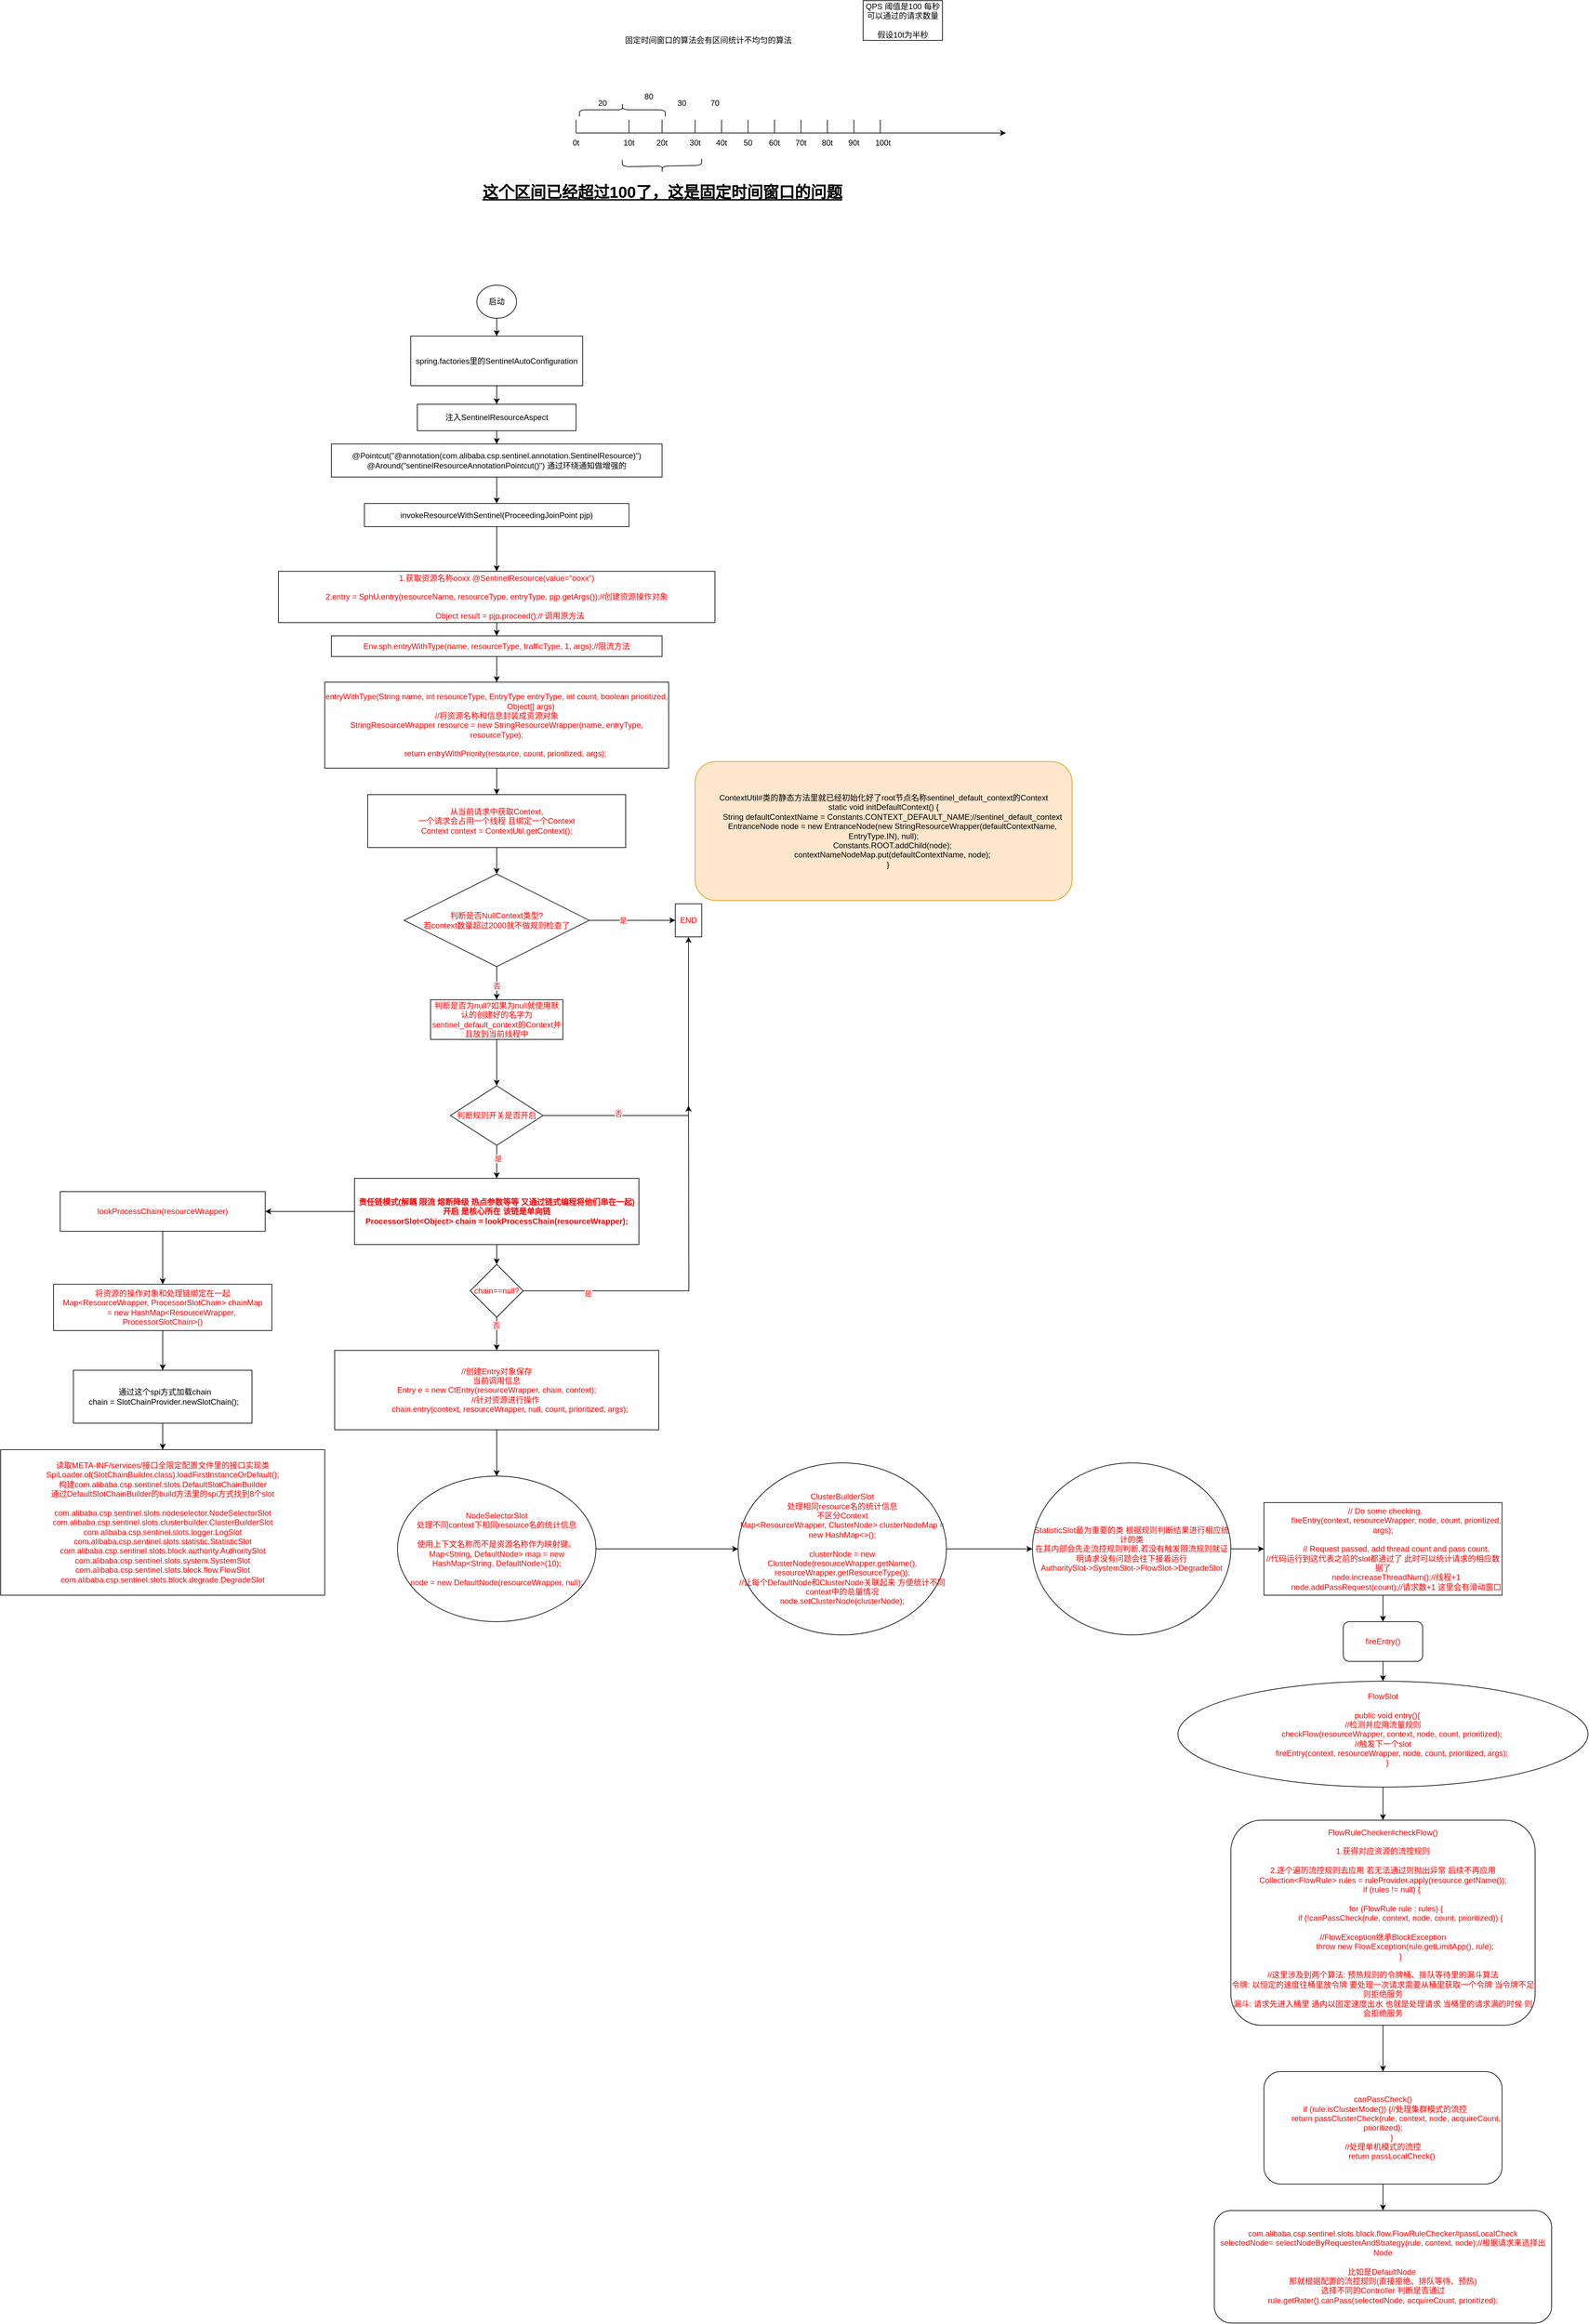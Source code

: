<mxfile version="20.8.10" type="github">
  <diagram name="第 1 页" id="XqW-wUcpLsz2FuGxT0Mv">
    <mxGraphModel dx="3246" dy="915" grid="1" gridSize="10" guides="1" tooltips="1" connect="1" arrows="1" fold="1" page="1" pageScale="1" pageWidth="827" pageHeight="1169" math="0" shadow="0">
      <root>
        <mxCell id="0" />
        <mxCell id="1" parent="0" />
        <mxCell id="M81DNkB3qxJkV-e7loRs-1" value="固定时间窗口的算法会有区间统计不均匀的算法" style="text;html=1;strokeColor=none;fillColor=none;align=center;verticalAlign=middle;whiteSpace=wrap;rounded=0;" parent="1" vertex="1">
          <mxGeometry x="40" y="50" width="280" height="100" as="geometry" />
        </mxCell>
        <mxCell id="M81DNkB3qxJkV-e7loRs-4" value="" style="endArrow=classic;html=1;rounded=0;" parent="1" edge="1">
          <mxGeometry width="50" height="50" relative="1" as="geometry">
            <mxPoint x="-20" y="240" as="sourcePoint" />
            <mxPoint x="630" y="240" as="targetPoint" />
          </mxGeometry>
        </mxCell>
        <mxCell id="M81DNkB3qxJkV-e7loRs-5" value="" style="endArrow=none;html=1;rounded=0;" parent="1" edge="1">
          <mxGeometry width="50" height="50" relative="1" as="geometry">
            <mxPoint x="60" y="240" as="sourcePoint" />
            <mxPoint x="60" y="220" as="targetPoint" />
          </mxGeometry>
        </mxCell>
        <mxCell id="M81DNkB3qxJkV-e7loRs-6" value="" style="endArrow=none;html=1;rounded=0;" parent="1" edge="1">
          <mxGeometry width="50" height="50" relative="1" as="geometry">
            <mxPoint x="110" y="240" as="sourcePoint" />
            <mxPoint x="110" y="220" as="targetPoint" />
          </mxGeometry>
        </mxCell>
        <mxCell id="M81DNkB3qxJkV-e7loRs-7" value="" style="endArrow=none;html=1;rounded=0;" parent="1" edge="1">
          <mxGeometry width="50" height="50" relative="1" as="geometry">
            <mxPoint x="160" y="220" as="sourcePoint" />
            <mxPoint x="160" y="240" as="targetPoint" />
          </mxGeometry>
        </mxCell>
        <mxCell id="M81DNkB3qxJkV-e7loRs-8" value="" style="endArrow=none;html=1;rounded=0;" parent="1" edge="1">
          <mxGeometry width="50" height="50" relative="1" as="geometry">
            <mxPoint x="200" y="220" as="sourcePoint" />
            <mxPoint x="200" y="240" as="targetPoint" />
            <Array as="points">
              <mxPoint x="200" y="220" />
            </Array>
          </mxGeometry>
        </mxCell>
        <mxCell id="M81DNkB3qxJkV-e7loRs-9" value="" style="endArrow=none;html=1;rounded=0;" parent="1" edge="1">
          <mxGeometry width="50" height="50" relative="1" as="geometry">
            <mxPoint x="240" y="220" as="sourcePoint" />
            <mxPoint x="240" y="240" as="targetPoint" />
          </mxGeometry>
        </mxCell>
        <mxCell id="M81DNkB3qxJkV-e7loRs-10" value="" style="endArrow=none;html=1;rounded=0;" parent="1" edge="1">
          <mxGeometry width="50" height="50" relative="1" as="geometry">
            <mxPoint x="280" y="240" as="sourcePoint" />
            <mxPoint x="280" y="220" as="targetPoint" />
          </mxGeometry>
        </mxCell>
        <mxCell id="M81DNkB3qxJkV-e7loRs-11" value="" style="endArrow=none;html=1;rounded=0;" parent="1" edge="1">
          <mxGeometry width="50" height="50" relative="1" as="geometry">
            <mxPoint x="320" y="240" as="sourcePoint" />
            <mxPoint x="320" y="220" as="targetPoint" />
          </mxGeometry>
        </mxCell>
        <mxCell id="M81DNkB3qxJkV-e7loRs-12" value="" style="shape=curlyBracket;whiteSpace=wrap;html=1;rounded=1;labelPosition=left;verticalLabelPosition=middle;align=right;verticalAlign=middle;rotation=90;size=0.5;" parent="1" vertex="1">
          <mxGeometry x="40" y="140" width="20" height="130" as="geometry" />
        </mxCell>
        <mxCell id="M81DNkB3qxJkV-e7loRs-13" value="10t" style="text;html=1;strokeColor=none;fillColor=none;align=center;verticalAlign=middle;whiteSpace=wrap;rounded=0;" parent="1" vertex="1">
          <mxGeometry x="30" y="240" width="60" height="30" as="geometry" />
        </mxCell>
        <mxCell id="M81DNkB3qxJkV-e7loRs-14" value="20t" style="text;html=1;strokeColor=none;fillColor=none;align=center;verticalAlign=middle;whiteSpace=wrap;rounded=0;" parent="1" vertex="1">
          <mxGeometry x="80" y="240" width="60" height="30" as="geometry" />
        </mxCell>
        <mxCell id="M81DNkB3qxJkV-e7loRs-15" value="30t" style="text;html=1;strokeColor=none;fillColor=none;align=center;verticalAlign=middle;whiteSpace=wrap;rounded=0;" parent="1" vertex="1">
          <mxGeometry x="130" y="240" width="60" height="30" as="geometry" />
        </mxCell>
        <mxCell id="M81DNkB3qxJkV-e7loRs-16" value="40t" style="text;html=1;strokeColor=none;fillColor=none;align=center;verticalAlign=middle;whiteSpace=wrap;rounded=0;" parent="1" vertex="1">
          <mxGeometry x="170" y="240" width="60" height="30" as="geometry" />
        </mxCell>
        <mxCell id="M81DNkB3qxJkV-e7loRs-17" value="50" style="text;html=1;strokeColor=none;fillColor=none;align=center;verticalAlign=middle;whiteSpace=wrap;rounded=0;" parent="1" vertex="1">
          <mxGeometry x="210" y="240" width="60" height="30" as="geometry" />
        </mxCell>
        <mxCell id="M81DNkB3qxJkV-e7loRs-18" value="60t" style="text;html=1;strokeColor=none;fillColor=none;align=center;verticalAlign=middle;whiteSpace=wrap;rounded=0;" parent="1" vertex="1">
          <mxGeometry x="250" y="240" width="60" height="30" as="geometry" />
        </mxCell>
        <mxCell id="M81DNkB3qxJkV-e7loRs-19" value="70t" style="text;html=1;strokeColor=none;fillColor=none;align=center;verticalAlign=middle;whiteSpace=wrap;rounded=0;" parent="1" vertex="1">
          <mxGeometry x="290" y="240" width="60" height="30" as="geometry" />
        </mxCell>
        <mxCell id="M81DNkB3qxJkV-e7loRs-20" value="" style="endArrow=none;html=1;rounded=0;" parent="1" edge="1">
          <mxGeometry width="50" height="50" relative="1" as="geometry">
            <mxPoint x="360" y="240" as="sourcePoint" />
            <mxPoint x="360" y="220" as="targetPoint" />
          </mxGeometry>
        </mxCell>
        <mxCell id="M81DNkB3qxJkV-e7loRs-21" value="" style="endArrow=none;html=1;rounded=0;" parent="1" edge="1">
          <mxGeometry width="50" height="50" relative="1" as="geometry">
            <mxPoint x="400" y="240" as="sourcePoint" />
            <mxPoint x="400" y="220" as="targetPoint" />
          </mxGeometry>
        </mxCell>
        <mxCell id="M81DNkB3qxJkV-e7loRs-22" value="" style="endArrow=none;html=1;rounded=0;" parent="1" edge="1">
          <mxGeometry width="50" height="50" relative="1" as="geometry">
            <mxPoint x="440" y="240" as="sourcePoint" />
            <mxPoint x="440" y="220" as="targetPoint" />
          </mxGeometry>
        </mxCell>
        <mxCell id="M81DNkB3qxJkV-e7loRs-23" value="QPS 阈值是100 每秒可以通过的请求数量&lt;br&gt;&lt;br&gt;假设10t为半秒" style="rounded=0;whiteSpace=wrap;html=1;" parent="1" vertex="1">
          <mxGeometry x="414" y="40" width="120" height="60" as="geometry" />
        </mxCell>
        <mxCell id="M81DNkB3qxJkV-e7loRs-24" value="80t" style="text;html=1;strokeColor=none;fillColor=none;align=center;verticalAlign=middle;whiteSpace=wrap;rounded=0;" parent="1" vertex="1">
          <mxGeometry x="330" y="240" width="60" height="30" as="geometry" />
        </mxCell>
        <mxCell id="M81DNkB3qxJkV-e7loRs-25" value="90t" style="text;html=1;strokeColor=none;fillColor=none;align=center;verticalAlign=middle;whiteSpace=wrap;rounded=0;" parent="1" vertex="1">
          <mxGeometry x="370" y="240" width="60" height="30" as="geometry" />
        </mxCell>
        <mxCell id="M81DNkB3qxJkV-e7loRs-26" value="100t" style="text;html=1;strokeColor=none;fillColor=none;align=center;verticalAlign=middle;whiteSpace=wrap;rounded=0;" parent="1" vertex="1">
          <mxGeometry x="414" y="240" width="60" height="30" as="geometry" />
        </mxCell>
        <mxCell id="M81DNkB3qxJkV-e7loRs-27" value="20" style="text;html=1;strokeColor=none;fillColor=none;align=center;verticalAlign=middle;whiteSpace=wrap;rounded=0;" parent="1" vertex="1">
          <mxGeometry x="-10" y="180" width="60" height="30" as="geometry" />
        </mxCell>
        <mxCell id="M81DNkB3qxJkV-e7loRs-28" value="80" style="text;html=1;strokeColor=none;fillColor=none;align=center;verticalAlign=middle;whiteSpace=wrap;rounded=0;" parent="1" vertex="1">
          <mxGeometry x="60" y="170" width="60" height="30" as="geometry" />
        </mxCell>
        <mxCell id="M81DNkB3qxJkV-e7loRs-29" value="30" style="text;html=1;strokeColor=none;fillColor=none;align=center;verticalAlign=middle;whiteSpace=wrap;rounded=0;" parent="1" vertex="1">
          <mxGeometry x="110" y="180" width="60" height="30" as="geometry" />
        </mxCell>
        <mxCell id="M81DNkB3qxJkV-e7loRs-30" value="70" style="text;html=1;strokeColor=none;fillColor=none;align=center;verticalAlign=middle;whiteSpace=wrap;rounded=0;" parent="1" vertex="1">
          <mxGeometry x="160" y="180" width="60" height="30" as="geometry" />
        </mxCell>
        <mxCell id="M81DNkB3qxJkV-e7loRs-35" value="0t" style="text;html=1;strokeColor=none;fillColor=none;align=center;verticalAlign=middle;whiteSpace=wrap;rounded=0;" parent="1" vertex="1">
          <mxGeometry x="-50" y="240" width="60" height="30" as="geometry" />
        </mxCell>
        <mxCell id="M81DNkB3qxJkV-e7loRs-37" value="" style="endArrow=none;html=1;rounded=0;" parent="1" edge="1">
          <mxGeometry width="50" height="50" relative="1" as="geometry">
            <mxPoint x="-20" y="240" as="sourcePoint" />
            <mxPoint x="-20" y="220" as="targetPoint" />
          </mxGeometry>
        </mxCell>
        <mxCell id="M81DNkB3qxJkV-e7loRs-38" value="" style="shape=curlyBracket;whiteSpace=wrap;html=1;rounded=1;flipH=1;labelPosition=right;verticalLabelPosition=middle;align=left;verticalAlign=middle;rotation=89;" parent="1" vertex="1">
          <mxGeometry x="100" y="230" width="20" height="120" as="geometry" />
        </mxCell>
        <mxCell id="M81DNkB3qxJkV-e7loRs-39" value="&lt;u&gt;这个区间已经超过100了，这是固定时间窗口的问题&lt;/u&gt;" style="text;strokeColor=none;fillColor=none;html=1;fontSize=24;fontStyle=1;verticalAlign=middle;align=center;" parent="1" vertex="1">
          <mxGeometry x="60" y="310" width="100" height="40" as="geometry" />
        </mxCell>
        <mxCell id="oH3m3E_vox9M-4LETuuR-3" value="" style="edgeStyle=orthogonalEdgeStyle;rounded=0;orthogonalLoop=1;jettySize=auto;html=1;" edge="1" parent="1" source="oH3m3E_vox9M-4LETuuR-1" target="oH3m3E_vox9M-4LETuuR-2">
          <mxGeometry relative="1" as="geometry" />
        </mxCell>
        <mxCell id="oH3m3E_vox9M-4LETuuR-1" value="启动" style="ellipse;whiteSpace=wrap;html=1;" vertex="1" parent="1">
          <mxGeometry x="-170" y="470" width="60" height="50" as="geometry" />
        </mxCell>
        <mxCell id="oH3m3E_vox9M-4LETuuR-5" value="" style="edgeStyle=orthogonalEdgeStyle;rounded=0;orthogonalLoop=1;jettySize=auto;html=1;" edge="1" parent="1" source="oH3m3E_vox9M-4LETuuR-2" target="oH3m3E_vox9M-4LETuuR-4">
          <mxGeometry relative="1" as="geometry" />
        </mxCell>
        <mxCell id="oH3m3E_vox9M-4LETuuR-2" value="spring.factories里的SentinelAutoConfiguration" style="whiteSpace=wrap;html=1;" vertex="1" parent="1">
          <mxGeometry x="-270" y="547" width="260" height="75" as="geometry" />
        </mxCell>
        <mxCell id="oH3m3E_vox9M-4LETuuR-7" value="" style="edgeStyle=orthogonalEdgeStyle;rounded=0;orthogonalLoop=1;jettySize=auto;html=1;" edge="1" parent="1" source="oH3m3E_vox9M-4LETuuR-4" target="oH3m3E_vox9M-4LETuuR-6">
          <mxGeometry relative="1" as="geometry" />
        </mxCell>
        <mxCell id="oH3m3E_vox9M-4LETuuR-4" value="注入SentinelResourceAspect" style="whiteSpace=wrap;html=1;" vertex="1" parent="1">
          <mxGeometry x="-260" y="650" width="240" height="40" as="geometry" />
        </mxCell>
        <mxCell id="oH3m3E_vox9M-4LETuuR-9" value="" style="edgeStyle=orthogonalEdgeStyle;rounded=0;orthogonalLoop=1;jettySize=auto;html=1;" edge="1" parent="1" source="oH3m3E_vox9M-4LETuuR-6" target="oH3m3E_vox9M-4LETuuR-8">
          <mxGeometry relative="1" as="geometry" />
        </mxCell>
        <mxCell id="oH3m3E_vox9M-4LETuuR-6" value="@Pointcut(&quot;@annotation(com.alibaba.csp.sentinel.annotation.SentinelResource)&quot;)&lt;br&gt;@Around(&quot;sentinelResourceAnnotationPointcut()&quot;) 通过环绕通知做增强的" style="whiteSpace=wrap;html=1;" vertex="1" parent="1">
          <mxGeometry x="-390" y="710" width="500" height="50" as="geometry" />
        </mxCell>
        <mxCell id="oH3m3E_vox9M-4LETuuR-13" value="" style="edgeStyle=orthogonalEdgeStyle;rounded=0;orthogonalLoop=1;jettySize=auto;html=1;" edge="1" parent="1" source="oH3m3E_vox9M-4LETuuR-8" target="oH3m3E_vox9M-4LETuuR-12">
          <mxGeometry relative="1" as="geometry" />
        </mxCell>
        <mxCell id="oH3m3E_vox9M-4LETuuR-8" value="invokeResourceWithSentinel(ProceedingJoinPoint pjp)" style="whiteSpace=wrap;html=1;" vertex="1" parent="1">
          <mxGeometry x="-340" y="800" width="400" height="35" as="geometry" />
        </mxCell>
        <mxCell id="oH3m3E_vox9M-4LETuuR-15" value="" style="edgeStyle=orthogonalEdgeStyle;rounded=0;orthogonalLoop=1;jettySize=auto;html=1;fontColor=#FF0000;" edge="1" parent="1" source="oH3m3E_vox9M-4LETuuR-12" target="oH3m3E_vox9M-4LETuuR-14">
          <mxGeometry relative="1" as="geometry" />
        </mxCell>
        <mxCell id="oH3m3E_vox9M-4LETuuR-12" value="&lt;font color=&quot;#ff0000&quot;&gt;1.获取资源名称ooxx @SentinelResource(value=&quot;ooxx&quot;)&lt;br&gt;&lt;br&gt;2.entry = SphU.entry(resourceName, resourceType, entryType, pjp.getArgs());//创建资源操作对象&lt;br&gt;&lt;br&gt;&lt;/font&gt;&lt;div&gt;&lt;font color=&quot;#ff0000&quot;&gt;&amp;nbsp; &amp;nbsp; &amp;nbsp; &amp;nbsp; &amp;nbsp; &amp;nbsp; Object result = pjp.proceed();// 调用原方法&lt;/font&gt;&lt;/div&gt;" style="whiteSpace=wrap;html=1;" vertex="1" parent="1">
          <mxGeometry x="-470" y="902.5" width="660" height="77.5" as="geometry" />
        </mxCell>
        <mxCell id="oH3m3E_vox9M-4LETuuR-17" value="" style="edgeStyle=orthogonalEdgeStyle;rounded=0;orthogonalLoop=1;jettySize=auto;html=1;fontColor=#FF0000;" edge="1" parent="1" source="oH3m3E_vox9M-4LETuuR-14" target="oH3m3E_vox9M-4LETuuR-16">
          <mxGeometry relative="1" as="geometry" />
        </mxCell>
        <mxCell id="oH3m3E_vox9M-4LETuuR-14" value="&lt;font color=&quot;#ff0000&quot;&gt;Env.sph.entryWithType(name, resourceType, trafficType, 1, args);//限流方法&lt;/font&gt;" style="whiteSpace=wrap;html=1;" vertex="1" parent="1">
          <mxGeometry x="-390" y="1000" width="500" height="31.25" as="geometry" />
        </mxCell>
        <mxCell id="oH3m3E_vox9M-4LETuuR-20" value="" style="edgeStyle=orthogonalEdgeStyle;rounded=0;orthogonalLoop=1;jettySize=auto;html=1;fontColor=#FF0000;" edge="1" parent="1" source="oH3m3E_vox9M-4LETuuR-16" target="oH3m3E_vox9M-4LETuuR-18">
          <mxGeometry relative="1" as="geometry" />
        </mxCell>
        <mxCell id="oH3m3E_vox9M-4LETuuR-16" value="entryWithType(String name, int resourceType, EntryType entryType, int count, boolean prioritized,&lt;div&gt;&amp;nbsp; &amp;nbsp; &amp;nbsp; &amp;nbsp; &amp;nbsp; &amp;nbsp; &amp;nbsp; &amp;nbsp; &amp;nbsp; &amp;nbsp; &amp;nbsp; &amp;nbsp; &amp;nbsp; &amp;nbsp; &amp;nbsp; &amp;nbsp;Object[] args)&lt;/div&gt;&lt;div&gt;//将资源名称和信息封装成资源对象&lt;br&gt;&lt;div&gt;StringResourceWrapper resource = new StringResourceWrapper(name, entryType, resourceType);&lt;/div&gt;&lt;div&gt;&lt;br&gt;&lt;/div&gt;&lt;div&gt;&amp;nbsp; &amp;nbsp; &amp;nbsp; &amp;nbsp; return entryWithPriority(resource, count, prioritized, args);&lt;/div&gt;&lt;/div&gt;" style="whiteSpace=wrap;html=1;fontColor=#FF0000;" vertex="1" parent="1">
          <mxGeometry x="-400" y="1070" width="520" height="130" as="geometry" />
        </mxCell>
        <mxCell id="oH3m3E_vox9M-4LETuuR-31" value="" style="edgeStyle=orthogonalEdgeStyle;rounded=0;orthogonalLoop=1;jettySize=auto;html=1;fontColor=#FF0000;" edge="1" parent="1" source="oH3m3E_vox9M-4LETuuR-18" target="oH3m3E_vox9M-4LETuuR-21">
          <mxGeometry relative="1" as="geometry" />
        </mxCell>
        <mxCell id="oH3m3E_vox9M-4LETuuR-18" value="从当前请求中获取Context,&lt;br&gt;一个请求会占用一个线程 且绑定一个Context&lt;br&gt;Context context = ContextUtil.getContext();" style="whiteSpace=wrap;html=1;fontColor=#FF0000;" vertex="1" parent="1">
          <mxGeometry x="-335" y="1240" width="390" height="80" as="geometry" />
        </mxCell>
        <mxCell id="oH3m3E_vox9M-4LETuuR-24" style="edgeStyle=orthogonalEdgeStyle;rounded=0;orthogonalLoop=1;jettySize=auto;html=1;fontColor=#FF0000;" edge="1" parent="1" source="oH3m3E_vox9M-4LETuuR-21" target="oH3m3E_vox9M-4LETuuR-23">
          <mxGeometry relative="1" as="geometry" />
        </mxCell>
        <mxCell id="oH3m3E_vox9M-4LETuuR-25" value="是" style="edgeLabel;html=1;align=center;verticalAlign=middle;resizable=0;points=[];fontColor=#FF0000;" vertex="1" connectable="0" parent="oH3m3E_vox9M-4LETuuR-24">
          <mxGeometry x="-0.213" relative="1" as="geometry">
            <mxPoint as="offset" />
          </mxGeometry>
        </mxCell>
        <mxCell id="oH3m3E_vox9M-4LETuuR-27" value="" style="edgeStyle=orthogonalEdgeStyle;rounded=0;orthogonalLoop=1;jettySize=auto;html=1;fontColor=#FF0000;" edge="1" parent="1" source="oH3m3E_vox9M-4LETuuR-21" target="oH3m3E_vox9M-4LETuuR-26">
          <mxGeometry relative="1" as="geometry" />
        </mxCell>
        <mxCell id="oH3m3E_vox9M-4LETuuR-28" value="否" style="edgeLabel;html=1;align=center;verticalAlign=middle;resizable=0;points=[];fontColor=#FF0000;" vertex="1" connectable="0" parent="oH3m3E_vox9M-4LETuuR-27">
          <mxGeometry x="0.133" relative="1" as="geometry">
            <mxPoint as="offset" />
          </mxGeometry>
        </mxCell>
        <mxCell id="oH3m3E_vox9M-4LETuuR-21" value="判断是否NullContext类型?&lt;br&gt;若context数量超过2000就不做规则检查了" style="rhombus;whiteSpace=wrap;html=1;fontColor=#FF0000;" vertex="1" parent="1">
          <mxGeometry x="-280" y="1360" width="280" height="140" as="geometry" />
        </mxCell>
        <mxCell id="oH3m3E_vox9M-4LETuuR-23" value="END" style="whiteSpace=wrap;html=1;fontColor=#FF0000;" vertex="1" parent="1">
          <mxGeometry x="130" y="1405" width="40" height="50" as="geometry" />
        </mxCell>
        <mxCell id="oH3m3E_vox9M-4LETuuR-33" value="" style="edgeStyle=orthogonalEdgeStyle;rounded=0;orthogonalLoop=1;jettySize=auto;html=1;fontColor=#FF0000;" edge="1" parent="1" source="oH3m3E_vox9M-4LETuuR-26" target="oH3m3E_vox9M-4LETuuR-32">
          <mxGeometry relative="1" as="geometry" />
        </mxCell>
        <mxCell id="oH3m3E_vox9M-4LETuuR-26" value="判断是否为null?如果为null就使用默认的创建好的名字为sentinel_default_context的Context并且放到当前线程中" style="whiteSpace=wrap;html=1;fontColor=#FF0000;" vertex="1" parent="1">
          <mxGeometry x="-240" y="1550" width="200" height="60" as="geometry" />
        </mxCell>
        <mxCell id="oH3m3E_vox9M-4LETuuR-29" value="ContextUtil#类的静态方法里就已经初始化好了root节点名称sentinel_default_context的Context&lt;br&gt;&lt;div&gt;static void initDefaultContext() {&lt;/div&gt;&lt;div&gt;&amp;nbsp; &amp;nbsp; &amp;nbsp; &amp;nbsp; String defaultContextName = Constants.CONTEXT_DEFAULT_NAME;//sentinel_default_context&lt;/div&gt;&lt;div&gt;&amp;nbsp; &amp;nbsp; &amp;nbsp; &amp;nbsp; EntranceNode node = new EntranceNode(new StringResourceWrapper(defaultContextName, EntryType.IN), null);&lt;/div&gt;&lt;div&gt;&amp;nbsp; &amp;nbsp; &amp;nbsp; &amp;nbsp; Constants.ROOT.addChild(node);&lt;/div&gt;&lt;div&gt;&amp;nbsp; &amp;nbsp; &amp;nbsp; &amp;nbsp; contextNameNodeMap.put(defaultContextName, node);&lt;/div&gt;&lt;div&gt;&amp;nbsp; &amp;nbsp; }&lt;/div&gt;" style="rounded=1;whiteSpace=wrap;html=1;fillColor=#ffe6cc;strokeColor=#d79b00;" vertex="1" parent="1">
          <mxGeometry x="160" y="1190" width="570" height="210" as="geometry" />
        </mxCell>
        <mxCell id="oH3m3E_vox9M-4LETuuR-34" style="edgeStyle=orthogonalEdgeStyle;rounded=0;orthogonalLoop=1;jettySize=auto;html=1;entryX=0.5;entryY=1;entryDx=0;entryDy=0;fontColor=#FF0000;" edge="1" parent="1" source="oH3m3E_vox9M-4LETuuR-32" target="oH3m3E_vox9M-4LETuuR-23">
          <mxGeometry relative="1" as="geometry" />
        </mxCell>
        <mxCell id="oH3m3E_vox9M-4LETuuR-35" value="否" style="edgeLabel;html=1;align=center;verticalAlign=middle;resizable=0;points=[];fontColor=#FF0000;" vertex="1" connectable="0" parent="oH3m3E_vox9M-4LETuuR-34">
          <mxGeometry x="-0.535" y="3" relative="1" as="geometry">
            <mxPoint as="offset" />
          </mxGeometry>
        </mxCell>
        <mxCell id="oH3m3E_vox9M-4LETuuR-37" value="" style="edgeStyle=orthogonalEdgeStyle;rounded=0;orthogonalLoop=1;jettySize=auto;html=1;fontColor=#FF0000;" edge="1" parent="1" source="oH3m3E_vox9M-4LETuuR-32" target="oH3m3E_vox9M-4LETuuR-36">
          <mxGeometry relative="1" as="geometry" />
        </mxCell>
        <mxCell id="oH3m3E_vox9M-4LETuuR-38" value="是" style="edgeLabel;html=1;align=center;verticalAlign=middle;resizable=0;points=[];fontColor=#FF0000;" vertex="1" connectable="0" parent="oH3m3E_vox9M-4LETuuR-37">
          <mxGeometry x="-0.221" y="2" relative="1" as="geometry">
            <mxPoint as="offset" />
          </mxGeometry>
        </mxCell>
        <mxCell id="oH3m3E_vox9M-4LETuuR-32" value="判断规则开关是否开启" style="rhombus;whiteSpace=wrap;html=1;fontColor=#FF0000;" vertex="1" parent="1">
          <mxGeometry x="-210" y="1680" width="140" height="90" as="geometry" />
        </mxCell>
        <mxCell id="oH3m3E_vox9M-4LETuuR-45" value="" style="edgeStyle=orthogonalEdgeStyle;rounded=0;orthogonalLoop=1;jettySize=auto;html=1;fontColor=#FF0000;" edge="1" parent="1" source="oH3m3E_vox9M-4LETuuR-36" target="oH3m3E_vox9M-4LETuuR-40">
          <mxGeometry relative="1" as="geometry" />
        </mxCell>
        <mxCell id="oH3m3E_vox9M-4LETuuR-48" value="" style="edgeStyle=orthogonalEdgeStyle;rounded=0;orthogonalLoop=1;jettySize=auto;html=1;fontColor=#FF0000;" edge="1" parent="1" source="oH3m3E_vox9M-4LETuuR-36" target="oH3m3E_vox9M-4LETuuR-47">
          <mxGeometry relative="1" as="geometry" />
        </mxCell>
        <mxCell id="oH3m3E_vox9M-4LETuuR-36" value="&lt;div style=&quot;&quot;&gt;&lt;b style=&quot;background-color: initial;&quot;&gt;责任链模式(解耦 限流 熔断降级 热点参数等等 又通过链式编程将他们串在一起)开启 是核心所在 该链是单向链&lt;/b&gt;&lt;/div&gt;&lt;div style=&quot;&quot;&gt;&lt;b style=&quot;background-color: initial;&quot;&gt;ProcessorSlot&amp;lt;Object&amp;gt; chain = lookProcessChain(resourceWrapper);&lt;/b&gt;&lt;/div&gt;" style="whiteSpace=wrap;html=1;fontColor=#FF0000;align=center;" vertex="1" parent="1">
          <mxGeometry x="-355" y="1820" width="430" height="100" as="geometry" />
        </mxCell>
        <mxCell id="oH3m3E_vox9M-4LETuuR-57" value="" style="edgeStyle=orthogonalEdgeStyle;rounded=0;orthogonalLoop=1;jettySize=auto;html=1;fontColor=#000000;" edge="1" parent="1" source="oH3m3E_vox9M-4LETuuR-39" target="oH3m3E_vox9M-4LETuuR-56">
          <mxGeometry relative="1" as="geometry" />
        </mxCell>
        <mxCell id="oH3m3E_vox9M-4LETuuR-39" value="&lt;div&gt;//创建Entry对象保存&lt;/div&gt;当前调用信息&lt;div&gt;Entry e = new CtEntry(resourceWrapper, chain, context);&lt;/div&gt;&lt;div&gt;&amp;nbsp; &amp;nbsp; &amp;nbsp; &amp;nbsp; //针对资源进行操作&lt;/div&gt;&lt;div&gt;&amp;nbsp; &amp;nbsp; &amp;nbsp; &amp;nbsp; &amp;nbsp; &amp;nbsp; chain.entry(context, resourceWrapper, null, count, prioritized, args);&lt;/div&gt;" style="whiteSpace=wrap;html=1;fontColor=#FF0000;" vertex="1" parent="1">
          <mxGeometry x="-385" y="2080" width="490" height="120" as="geometry" />
        </mxCell>
        <mxCell id="oH3m3E_vox9M-4LETuuR-41" style="edgeStyle=orthogonalEdgeStyle;rounded=0;orthogonalLoop=1;jettySize=auto;html=1;fontColor=#FF0000;" edge="1" parent="1" source="oH3m3E_vox9M-4LETuuR-40">
          <mxGeometry relative="1" as="geometry">
            <mxPoint x="150" y="1710" as="targetPoint" />
          </mxGeometry>
        </mxCell>
        <mxCell id="oH3m3E_vox9M-4LETuuR-42" value="是" style="edgeLabel;html=1;align=center;verticalAlign=middle;resizable=0;points=[];fontColor=#FF0000;" vertex="1" connectable="0" parent="oH3m3E_vox9M-4LETuuR-41">
          <mxGeometry x="-0.633" y="-3" relative="1" as="geometry">
            <mxPoint y="1" as="offset" />
          </mxGeometry>
        </mxCell>
        <mxCell id="oH3m3E_vox9M-4LETuuR-43" value="" style="edgeStyle=orthogonalEdgeStyle;rounded=0;orthogonalLoop=1;jettySize=auto;html=1;fontColor=#FF0000;" edge="1" parent="1" source="oH3m3E_vox9M-4LETuuR-40" target="oH3m3E_vox9M-4LETuuR-39">
          <mxGeometry relative="1" as="geometry" />
        </mxCell>
        <mxCell id="oH3m3E_vox9M-4LETuuR-46" value="否" style="edgeLabel;html=1;align=center;verticalAlign=middle;resizable=0;points=[];fontColor=#FF0000;" vertex="1" connectable="0" parent="oH3m3E_vox9M-4LETuuR-43">
          <mxGeometry x="-0.54" y="-1" relative="1" as="geometry">
            <mxPoint as="offset" />
          </mxGeometry>
        </mxCell>
        <mxCell id="oH3m3E_vox9M-4LETuuR-40" value="chain==null?" style="rhombus;whiteSpace=wrap;html=1;fontColor=#FF0000;" vertex="1" parent="1">
          <mxGeometry x="-180" y="1950" width="80" height="80" as="geometry" />
        </mxCell>
        <mxCell id="oH3m3E_vox9M-4LETuuR-51" value="" style="edgeStyle=orthogonalEdgeStyle;rounded=0;orthogonalLoop=1;jettySize=auto;html=1;fontColor=#FF0000;" edge="1" parent="1" source="oH3m3E_vox9M-4LETuuR-47" target="oH3m3E_vox9M-4LETuuR-50">
          <mxGeometry relative="1" as="geometry" />
        </mxCell>
        <mxCell id="oH3m3E_vox9M-4LETuuR-47" value="lookProcessChain(resourceWrapper)" style="whiteSpace=wrap;html=1;fontColor=#FF0000;" vertex="1" parent="1">
          <mxGeometry x="-800" y="1840" width="310" height="60" as="geometry" />
        </mxCell>
        <mxCell id="oH3m3E_vox9M-4LETuuR-53" value="" style="edgeStyle=orthogonalEdgeStyle;rounded=0;orthogonalLoop=1;jettySize=auto;html=1;fontColor=#FF0000;" edge="1" parent="1" source="oH3m3E_vox9M-4LETuuR-50" target="oH3m3E_vox9M-4LETuuR-52">
          <mxGeometry relative="1" as="geometry" />
        </mxCell>
        <mxCell id="oH3m3E_vox9M-4LETuuR-50" value="&lt;div&gt;将资源的操作对象和处理链绑定在一起&lt;/div&gt;&lt;div&gt;Map&amp;lt;ResourceWrapper, ProcessorSlotChain&amp;gt; chainMap&lt;/div&gt;&lt;div&gt;&amp;nbsp; &amp;nbsp; &amp;nbsp; &amp;nbsp; = new HashMap&amp;lt;ResourceWrapper, ProcessorSlotChain&amp;gt;()&lt;/div&gt;" style="whiteSpace=wrap;html=1;fontColor=#FF0000;" vertex="1" parent="1">
          <mxGeometry x="-810" y="1980" width="330" height="70" as="geometry" />
        </mxCell>
        <mxCell id="oH3m3E_vox9M-4LETuuR-55" value="" style="edgeStyle=orthogonalEdgeStyle;rounded=0;orthogonalLoop=1;jettySize=auto;html=1;fontColor=#000000;" edge="1" parent="1" source="oH3m3E_vox9M-4LETuuR-52" target="oH3m3E_vox9M-4LETuuR-54">
          <mxGeometry relative="1" as="geometry" />
        </mxCell>
        <mxCell id="oH3m3E_vox9M-4LETuuR-52" value="&lt;font color=&quot;#000000&quot;&gt;&amp;nbsp; 通过这个spi方式加载chain&lt;br&gt;&amp;nbsp;chain = SlotChainProvider.newSlotChain();&lt;/font&gt;" style="whiteSpace=wrap;html=1;fontColor=#FF0000;" vertex="1" parent="1">
          <mxGeometry x="-780" y="2110" width="270" height="80" as="geometry" />
        </mxCell>
        <mxCell id="oH3m3E_vox9M-4LETuuR-54" value="读取META-INF/services/接口全限定配置文件里的接口实现类SpiLoader.of(SlotChainBuilder.class).loadFirstInstanceOrDefault();&lt;br&gt;构建com.alibaba.csp.sentinel.slots.DefaultSlotChainBuilder&lt;br&gt;通过DefaultSlotChainBuilder的build方法里的spi方式找到8个slot&lt;br&gt;&lt;br&gt;&lt;div&gt;com.alibaba.csp.sentinel.slots.nodeselector.NodeSelectorSlot&lt;/div&gt;&lt;div&gt;com.alibaba.csp.sentinel.slots.clusterbuilder.ClusterBuilderSlot&lt;/div&gt;&lt;div&gt;com.alibaba.csp.sentinel.slots.logger.LogSlot&lt;/div&gt;&lt;div&gt;com.alibaba.csp.sentinel.slots.statistic.StatisticSlot&lt;/div&gt;&lt;div&gt;com.alibaba.csp.sentinel.slots.block.authority.AuthoritySlot&lt;/div&gt;&lt;div&gt;com.alibaba.csp.sentinel.slots.system.SystemSlot&lt;/div&gt;&lt;div&gt;com.alibaba.csp.sentinel.slots.block.flow.FlowSlot&lt;/div&gt;&lt;div&gt;com.alibaba.csp.sentinel.slots.block.degrade.DegradeSlot&lt;/div&gt;" style="whiteSpace=wrap;html=1;fontColor=#FF0000;" vertex="1" parent="1">
          <mxGeometry x="-890" y="2230" width="490" height="220" as="geometry" />
        </mxCell>
        <mxCell id="oH3m3E_vox9M-4LETuuR-59" value="" style="edgeStyle=orthogonalEdgeStyle;rounded=0;orthogonalLoop=1;jettySize=auto;html=1;fontColor=#000000;" edge="1" parent="1" source="oH3m3E_vox9M-4LETuuR-56" target="oH3m3E_vox9M-4LETuuR-58">
          <mxGeometry relative="1" as="geometry" />
        </mxCell>
        <mxCell id="oH3m3E_vox9M-4LETuuR-56" value="NodeSelectorSlot&lt;br&gt;处理不同context下相同resource名的统计信息&lt;br&gt;&lt;br&gt;使用上下文名称而不是资源名称作为映射键。&lt;br&gt;Map&amp;lt;String, DefaultNode&amp;gt; map = new HashMap&amp;lt;String, DefaultNode&amp;gt;(10);&lt;br&gt;&lt;br&gt;node = new DefaultNode(resourceWrapper, null);" style="ellipse;whiteSpace=wrap;html=1;fontColor=#FF0000;" vertex="1" parent="1">
          <mxGeometry x="-290" y="2270" width="300" height="220" as="geometry" />
        </mxCell>
        <mxCell id="oH3m3E_vox9M-4LETuuR-61" style="edgeStyle=orthogonalEdgeStyle;rounded=0;orthogonalLoop=1;jettySize=auto;html=1;exitX=1;exitY=0.5;exitDx=0;exitDy=0;entryX=0;entryY=0.5;entryDx=0;entryDy=0;fontColor=#000000;" edge="1" parent="1" source="oH3m3E_vox9M-4LETuuR-58" target="oH3m3E_vox9M-4LETuuR-60">
          <mxGeometry relative="1" as="geometry" />
        </mxCell>
        <mxCell id="oH3m3E_vox9M-4LETuuR-58" value="ClusterBuilderSlot&lt;br&gt;处理相同resource名的统计信息&lt;br&gt;不区分Context&lt;br&gt;Map&amp;lt;ResourceWrapper, ClusterNode&amp;gt; clusterNodeMap = new HashMap&amp;lt;&amp;gt;();&lt;br&gt;&lt;br&gt;clusterNode = new ClusterNode(resourceWrapper.getName(), resourceWrapper.getResourceType());&lt;br&gt;//让每个DefaultNode和ClusterNode关联起来 方便统计不同context中的总量情况&lt;br&gt;node.setClusterNode(clusterNode);" style="ellipse;whiteSpace=wrap;html=1;fontColor=#FF0000;" vertex="1" parent="1">
          <mxGeometry x="225" y="2250" width="315" height="260" as="geometry" />
        </mxCell>
        <mxCell id="oH3m3E_vox9M-4LETuuR-63" style="edgeStyle=orthogonalEdgeStyle;rounded=0;orthogonalLoop=1;jettySize=auto;html=1;exitX=1;exitY=0.5;exitDx=0;exitDy=0;entryX=0;entryY=0.5;entryDx=0;entryDy=0;fontColor=#000000;" edge="1" parent="1" source="oH3m3E_vox9M-4LETuuR-60" target="oH3m3E_vox9M-4LETuuR-62">
          <mxGeometry relative="1" as="geometry" />
        </mxCell>
        <mxCell id="oH3m3E_vox9M-4LETuuR-60" value="StatisticSlot最为重要的类 根据规则判断结果进行相应统计的类&lt;br&gt;在其内部会先走流控规则判断,若没有触发限流规则就证明请求没有问题会往下接着运行&lt;br&gt;AuthoritySlot-&amp;gt;SystemSlot-&amp;gt;FlowSlot-&amp;gt;DegradeSlot" style="ellipse;whiteSpace=wrap;html=1;fontColor=#FF0000;" vertex="1" parent="1">
          <mxGeometry x="670" y="2250" width="300" height="260" as="geometry" />
        </mxCell>
        <mxCell id="oH3m3E_vox9M-4LETuuR-68" value="" style="edgeStyle=orthogonalEdgeStyle;rounded=0;orthogonalLoop=1;jettySize=auto;html=1;fontColor=#000000;" edge="1" parent="1" source="oH3m3E_vox9M-4LETuuR-62" target="oH3m3E_vox9M-4LETuuR-67">
          <mxGeometry relative="1" as="geometry" />
        </mxCell>
        <mxCell id="oH3m3E_vox9M-4LETuuR-62" value="&lt;div&gt;&amp;nbsp; // Do some checking.&lt;/div&gt;&lt;div&gt;&amp;nbsp; &amp;nbsp; &amp;nbsp; &amp;nbsp; &amp;nbsp; &amp;nbsp; fireEntry(context, resourceWrapper, node, count, prioritized, args);&lt;/div&gt;&lt;div&gt;&lt;br&gt;&lt;/div&gt;&lt;div&gt;&amp;nbsp; &amp;nbsp; &amp;nbsp; &amp;nbsp; &amp;nbsp; &amp;nbsp; // Request passed, add thread count and pass count.&lt;/div&gt;&lt;div&gt;//代码运行到这代表之前的slot都通过了 此时可以统计请求的相应数据了&lt;/div&gt;&lt;div&gt;&amp;nbsp; &amp;nbsp; &amp;nbsp; &amp;nbsp; &amp;nbsp; &amp;nbsp; node.increaseThreadNum();//线程+1&lt;/div&gt;&lt;div&gt;&amp;nbsp; &amp;nbsp; &amp;nbsp; &amp;nbsp; &amp;nbsp; &amp;nbsp; node.addPassRequest(count);//请求数+1 这里会有滑动窗口&lt;/div&gt;" style="whiteSpace=wrap;html=1;fontColor=#FF0000;" vertex="1" parent="1">
          <mxGeometry x="1020" y="2310" width="360" height="140" as="geometry" />
        </mxCell>
        <mxCell id="oH3m3E_vox9M-4LETuuR-70" value="" style="edgeStyle=orthogonalEdgeStyle;rounded=0;orthogonalLoop=1;jettySize=auto;html=1;fontColor=#000000;" edge="1" parent="1" source="oH3m3E_vox9M-4LETuuR-67" target="oH3m3E_vox9M-4LETuuR-69">
          <mxGeometry relative="1" as="geometry" />
        </mxCell>
        <mxCell id="oH3m3E_vox9M-4LETuuR-67" value="fireEntry()" style="rounded=1;whiteSpace=wrap;html=1;fontColor=#FF0000;" vertex="1" parent="1">
          <mxGeometry x="1140" y="2490" width="120" height="60" as="geometry" />
        </mxCell>
        <mxCell id="oH3m3E_vox9M-4LETuuR-72" value="" style="edgeStyle=orthogonalEdgeStyle;rounded=0;orthogonalLoop=1;jettySize=auto;html=1;fontColor=#000000;" edge="1" parent="1" source="oH3m3E_vox9M-4LETuuR-69" target="oH3m3E_vox9M-4LETuuR-71">
          <mxGeometry relative="1" as="geometry" />
        </mxCell>
        <mxCell id="oH3m3E_vox9M-4LETuuR-69" value="FlowSlot&lt;br&gt;&lt;br&gt;&lt;div&gt;&amp;nbsp; &amp;nbsp; public void entry()&lt;span style=&quot;background-color: initial;&quot;&gt;{&lt;/span&gt;&lt;/div&gt;&lt;div&gt;//检测并应用流量规则&lt;/div&gt;&lt;div&gt;&amp;nbsp; &amp;nbsp; &amp;nbsp; &amp;nbsp; checkFlow(resourceWrapper, context, node, count, prioritized);&lt;/div&gt;&lt;div&gt;//触发下一个slot&lt;/div&gt;&lt;div&gt;&amp;nbsp; &amp;nbsp; &amp;nbsp; &amp;nbsp; fireEntry(context, resourceWrapper, node, count, prioritized, args);&lt;/div&gt;&lt;div&gt;&amp;nbsp; &amp;nbsp; }&lt;/div&gt;&lt;div&gt;&lt;br&gt;&lt;/div&gt;" style="ellipse;whiteSpace=wrap;html=1;fontColor=#FF0000;rounded=1;" vertex="1" parent="1">
          <mxGeometry x="890" y="2580" width="620" height="160" as="geometry" />
        </mxCell>
        <mxCell id="oH3m3E_vox9M-4LETuuR-75" value="" style="edgeStyle=orthogonalEdgeStyle;rounded=0;orthogonalLoop=1;jettySize=auto;html=1;fontColor=#000000;" edge="1" parent="1" source="oH3m3E_vox9M-4LETuuR-71" target="oH3m3E_vox9M-4LETuuR-74">
          <mxGeometry relative="1" as="geometry" />
        </mxCell>
        <mxCell id="oH3m3E_vox9M-4LETuuR-71" value="FlowRuleChecker#checkFlow()&lt;br&gt;&lt;br&gt;1.获得对应资源的流控规则&lt;br&gt;&lt;br&gt;2.逐个遍历流控规则去应用 若无法通过则抛出异常 后续不再应用&lt;br&gt;&lt;div&gt;Collection&amp;lt;FlowRule&amp;gt; rules = ruleProvider.apply(resource.getName());&lt;/div&gt;&lt;div&gt;&amp;nbsp; &amp;nbsp; &amp;nbsp; &amp;nbsp; if (rules != null) {&lt;/div&gt;&lt;div&gt;&lt;br&gt;&lt;/div&gt;&lt;div&gt;&amp;nbsp; &amp;nbsp; &amp;nbsp; &amp;nbsp; &amp;nbsp; &amp;nbsp; for (FlowRule rule : rules) {&lt;/div&gt;&lt;div&gt;&amp;nbsp; &amp;nbsp; &amp;nbsp; &amp;nbsp; &amp;nbsp; &amp;nbsp; &amp;nbsp; &amp;nbsp; if (!canPassCheck(rule, context, node, count, prioritized)) {&lt;/div&gt;&lt;div&gt;&lt;br&gt;&lt;/div&gt;//FlowException继承BlockException&lt;div&gt;&amp;nbsp; &amp;nbsp; &amp;nbsp; &amp;nbsp; &amp;nbsp; &amp;nbsp; &amp;nbsp; &amp;nbsp; &amp;nbsp; &amp;nbsp; throw new FlowException(rule.getLimitApp(), rule);&lt;/div&gt;&lt;div&gt;&amp;nbsp; &amp;nbsp; &amp;nbsp; &amp;nbsp; &amp;nbsp; &amp;nbsp; &amp;nbsp; &amp;nbsp; }&lt;/div&gt;&lt;div&gt;&lt;br&gt;&lt;/div&gt;&lt;div&gt;//这里涉及到两个算法: 预热规则的令牌桶、排队等待里的漏斗算法&lt;/div&gt;&lt;div&gt;令牌: 以恒定的速度往桶里放令牌 要处理一次请求需要从桶里获取一个令牌 当令牌不足 则拒绝服务&lt;/div&gt;&lt;div&gt;漏斗: 请求先进入桶里 通内以固定速度出水 也就是处理请求 当桶里的请求满的时候 则会拒绝服务&lt;/div&gt;" style="rounded=1;whiteSpace=wrap;html=1;fontColor=#FF0000;" vertex="1" parent="1">
          <mxGeometry x="970" y="2790" width="460" height="310" as="geometry" />
        </mxCell>
        <mxCell id="oH3m3E_vox9M-4LETuuR-77" value="" style="edgeStyle=orthogonalEdgeStyle;rounded=0;orthogonalLoop=1;jettySize=auto;html=1;fontColor=#000000;" edge="1" parent="1" source="oH3m3E_vox9M-4LETuuR-74" target="oH3m3E_vox9M-4LETuuR-76">
          <mxGeometry relative="1" as="geometry" />
        </mxCell>
        <mxCell id="oH3m3E_vox9M-4LETuuR-74" value="canPassCheck()&lt;br&gt;&lt;div&gt;&amp;nbsp; if (rule.isClusterMode()) {//处理集群模式的流控&lt;/div&gt;&lt;div&gt;&amp;nbsp; &amp;nbsp; &amp;nbsp; &amp;nbsp; &amp;nbsp; &amp;nbsp; return passClusterCheck(rule, context, node, acquireCount, prioritized);&lt;/div&gt;&lt;div&gt;&amp;nbsp; &amp;nbsp; &amp;nbsp; &amp;nbsp; }&lt;/div&gt;&lt;div&gt;//处理单机模式的流控&lt;/div&gt;&lt;div&gt;&amp;nbsp; &amp;nbsp; &amp;nbsp; &amp;nbsp; return passLocalCheck()&lt;/div&gt;" style="whiteSpace=wrap;html=1;fontColor=#FF0000;rounded=1;" vertex="1" parent="1">
          <mxGeometry x="1020" y="3170" width="360" height="170" as="geometry" />
        </mxCell>
        <mxCell id="oH3m3E_vox9M-4LETuuR-76" value="com.alibaba.csp.sentinel.slots.block.flow.FlowRuleChecker#passLocalCheck&lt;br&gt;selectedNode= selectNodeByRequesterAndStrategy(rule, context, node);//根据请求来选择出Node&lt;br&gt;&lt;br&gt;比如是DefaultNode&amp;nbsp;&lt;br&gt;那就根据配置的流控规则(直接拒绝、排队等待、预热)&lt;br&gt;选择不同的Controller 判断是否通过&lt;br&gt;rule.getRater().canPass(selectedNode, acquireCount, prioritized);" style="whiteSpace=wrap;html=1;fontColor=#FF0000;rounded=1;" vertex="1" parent="1">
          <mxGeometry x="945" y="3380" width="510" height="170" as="geometry" />
        </mxCell>
      </root>
    </mxGraphModel>
  </diagram>
</mxfile>
